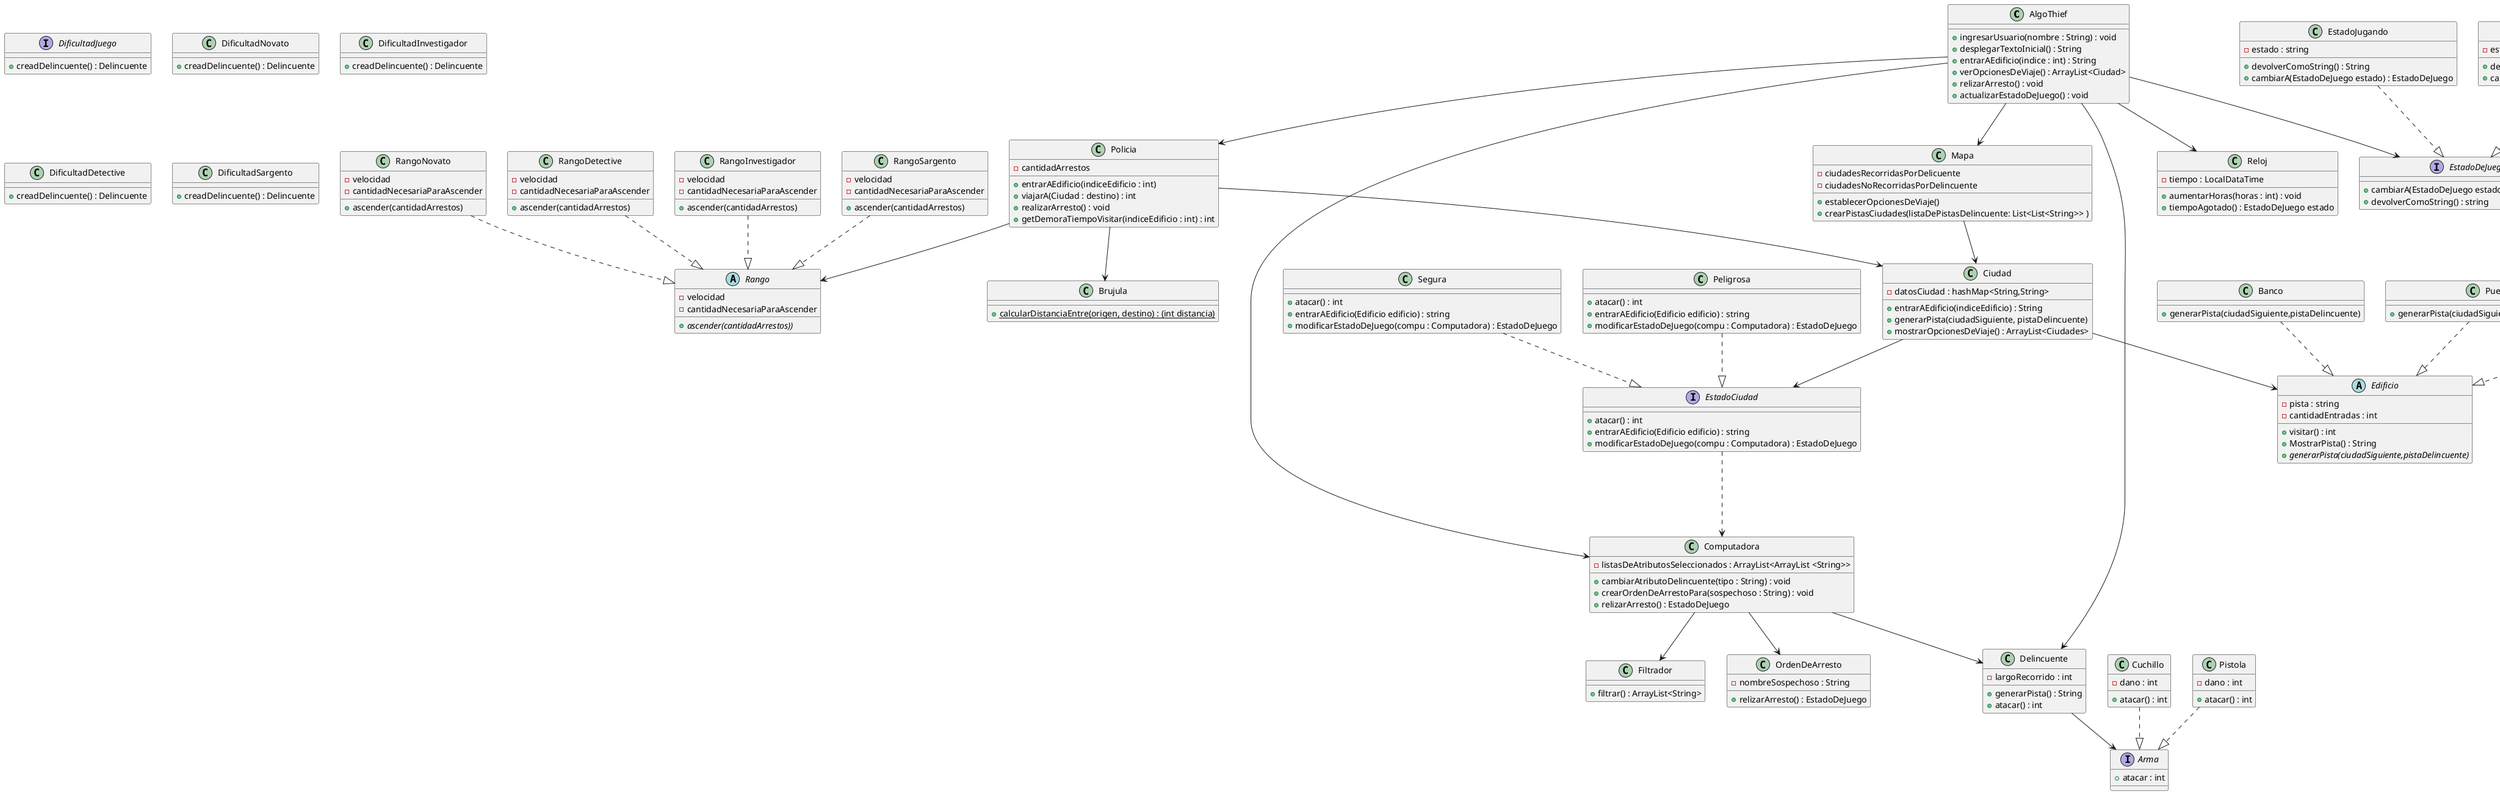 @startuml
'https://plantuml.com/class-diagram

class AlgoThief{

    + ingresarUsuario(nombre : String) : void
    + desplegarTextoInicial() : String
    + entrarAEdificio(indice : int) : String
    + verOpcionesDeViaje() : ArrayList<Ciudad>
    + relizarArresto() : void
    + actualizarEstadoDeJuego() : void


}

class Policia{
    -cantidadArrestos

    + entrarAEdificio(indiceEdificio : int)
    + viajarA(Ciudad : destino) : int
    + realizarArresto() : void
    + getDemoraTiempoVisitar(indiceEdificio : int) : int

}

class Computadora{
   - listasDeAtributosSeleccionados : ArrayList<ArrayList <String>>

   + cambiarAtributoDelincuente(tipo : String) : void
   + crearOrdenDeArrestoPara(sospechoso : String) : void
   + relizarArresto() : EstadoDeJuego
}

class Filtrador{
    + filtrar() : ArrayList<String>

}

class OrdenDeArresto{

    - nombreSospechoso : String

    + relizarArresto() : EstadoDeJuego
}

class Reloj{
    - tiempo : LocalDataTime

    + aumentarHoras(horas : int) : void
    + tiempoAgotado() : EstadoDeJuego estado

}

class Mapa{
    - ciudadesRecorridasPorDelicuente
    - ciudadesNoRecorridasPorDelincuente

    +  establecerOpcionesDeViaje()
    + crearPistasCiudades(listaDePistasDelincuente: List<List<String>> )
}

abstract class Rango{
    -velocidad
    -cantidadNecesariaParaAscender

    + {abstract} ascender(cantidadArrestos))
}

class RangoNovato{
    -velocidad
    -cantidadNecesariaParaAscender
+ascender(cantidadArrestos)
}

class RangoDetective{
    -velocidad
    -cantidadNecesariaParaAscender
+ascender(cantidadArrestos)
}

class RangoInvestigador{
    -velocidad
    -cantidadNecesariaParaAscender
+ascender(cantidadArrestos)
}

class RangoSargento{
    -velocidad
    -cantidadNecesariaParaAscender
+ascender(cantidadArrestos)
}

class Brujula{

{static} +calcularDistanciaEntre(origen, destino) : (int distancia)
}

class Ciudad{
    - datosCiudad : hashMap<String,String>

    + entrarAEdificio(indiceEdificio) : String
    + generarPista(ciudadSiguiente, pistaDelincuente)
    + mostrarOpcionesDeViaje() : ArrayList<Ciudades>
}

interface EstadoCiudad{

    + atacar() : int
    + entrarAEdificio(Edificio edificio) : string
    + modificarEstadoDeJuego(compu : Computadora) : EstadoDeJuego
}

class Segura{
    + atacar() : int
    + entrarAEdificio(Edificio edificio) : string
    + modificarEstadoDeJuego(compu : Computadora) : EstadoDeJuego

}

class Peligrosa{
    + atacar() : int
    + entrarAEdificio(Edificio edificio) : string
    + modificarEstadoDeJuego(compu : Computadora) : EstadoDeJuego
}

abstract class Edificio{
    - pista : string
    - cantidadEntradas : int
    + visitar() : int
    + MostrarPista() : String
    + {abstract} generarPista(ciudadSiguiente,pistaDelincuente)
}

class Banco{
    + generarPista(ciudadSiguiente,pistaDelincuente)
}

class Puerto{
    + generarPista(ciudadSiguiente,pistaDelincuente)
}

class Museo{
    + generarPista(ciudadSiguiente,pistaDelincuente)
}

class Delincuente{
    - largoRecorrido : int
    + generarPista() : String
    + atacar() : int
}

interface Arma{

    + atacar : int
}

class Cuchillo{
    - dano : int
    + atacar() : int
}

class Pistola{
   - dano : int
   +atacar() : int
}

interface EstadoDeJuego{
    + cambiarA(EstadoDeJuego estado) : EstadoDeJuego
    + devolverComoString() : string

}

class EstadoJugando {
    - estado : string
    + devolverComoString() : String
    + cambiarA(EstadoDeJuego estado) : EstadoDeJuego

}

class EstadoPerdido {
    - estado : string
    + devolverComoString() : String
    + cambiarA(EstadoDeJuego estado) : EstadoDeJuego

}

interface DificultadJuego{
    + creadDelincuente() : Delincuente
}

class DificultadNovato{
    + creadDelincuente() : Delincuente
}

class DificultadInvestigador{
    + creadDelincuente() : Delincuente
}

class DificultadDetective{
    + creadDelincuente() : Delincuente
}

class DificultadSargento{
    + creadDelincuente() : Delincuente
}




AlgoThief --> Policia
AlgoThief --> Computadora
AlgoThief --> Mapa
AlgoThief --> Reloj
AlgoThief --> Delincuente
AlgoThief --> EstadoDeJuego
Delincuente --> Arma
Mapa --> Ciudad
Ciudad --> EstadoCiudad
Ciudad --> Edificio
Computadora --> Filtrador
Computadora --> OrdenDeArresto
Computadora --> Delincuente
Policia --> Ciudad
Policia --> Brujula
Policia --> Rango
RangoNovato ..|> Rango
RangoDetective ..|> Rango
RangoSargento ..|> Rango
RangoInvestigador ..|> Rango
Peligrosa ..|> EstadoCiudad
Segura ..|> EstadoCiudad
Banco ..|> Edificio
Puerto ..|> Edificio
Museo ..|> Edificio
Cuchillo ..|> Arma
Pistola ..|> Arma
EstadoJugando ..|> EstadoDeJuego
EstadoPerdido ..|> EstadoDeJuego
EstadoCiudad ...> Computadora


@enduml